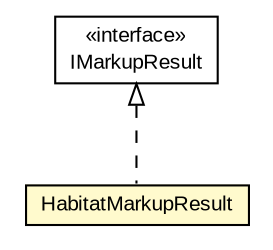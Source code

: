 #!/usr/local/bin/dot
#
# Class diagram 
# Generated by UMLGraph version R5_6-24-gf6e263 (http://www.umlgraph.org/)
#

digraph G {
	edge [fontname="arial",fontsize=10,labelfontname="arial",labelfontsize=10];
	node [fontname="arial",fontsize=10,shape=plaintext];
	nodesep=0.25;
	ranksep=0.5;
	// edu.arizona.biosemantics.semanticmarkup.markup.IMarkupResult
	c70123 [label=<<table title="edu.arizona.biosemantics.semanticmarkup.markup.IMarkupResult" border="0" cellborder="1" cellspacing="0" cellpadding="2" port="p" href="../../../markup/IMarkupResult.html">
		<tr><td><table border="0" cellspacing="0" cellpadding="1">
<tr><td align="center" balign="center"> &#171;interface&#187; </td></tr>
<tr><td align="center" balign="center"> IMarkupResult </td></tr>
		</table></td></tr>
		</table>>, URL="../../../markup/IMarkupResult.html", fontname="arial", fontcolor="black", fontsize=10.0];
	// edu.arizona.biosemantics.semanticmarkup.markupelement.habitat.markup.HabitatMarkupResult
	c70306 [label=<<table title="edu.arizona.biosemantics.semanticmarkup.markupelement.habitat.markup.HabitatMarkupResult" border="0" cellborder="1" cellspacing="0" cellpadding="2" port="p" bgcolor="lemonChiffon" href="./HabitatMarkupResult.html">
		<tr><td><table border="0" cellspacing="0" cellpadding="1">
<tr><td align="center" balign="center"> HabitatMarkupResult </td></tr>
		</table></td></tr>
		</table>>, URL="./HabitatMarkupResult.html", fontname="arial", fontcolor="black", fontsize=10.0];
	//edu.arizona.biosemantics.semanticmarkup.markupelement.habitat.markup.HabitatMarkupResult implements edu.arizona.biosemantics.semanticmarkup.markup.IMarkupResult
	c70123:p -> c70306:p [dir=back,arrowtail=empty,style=dashed];
}

